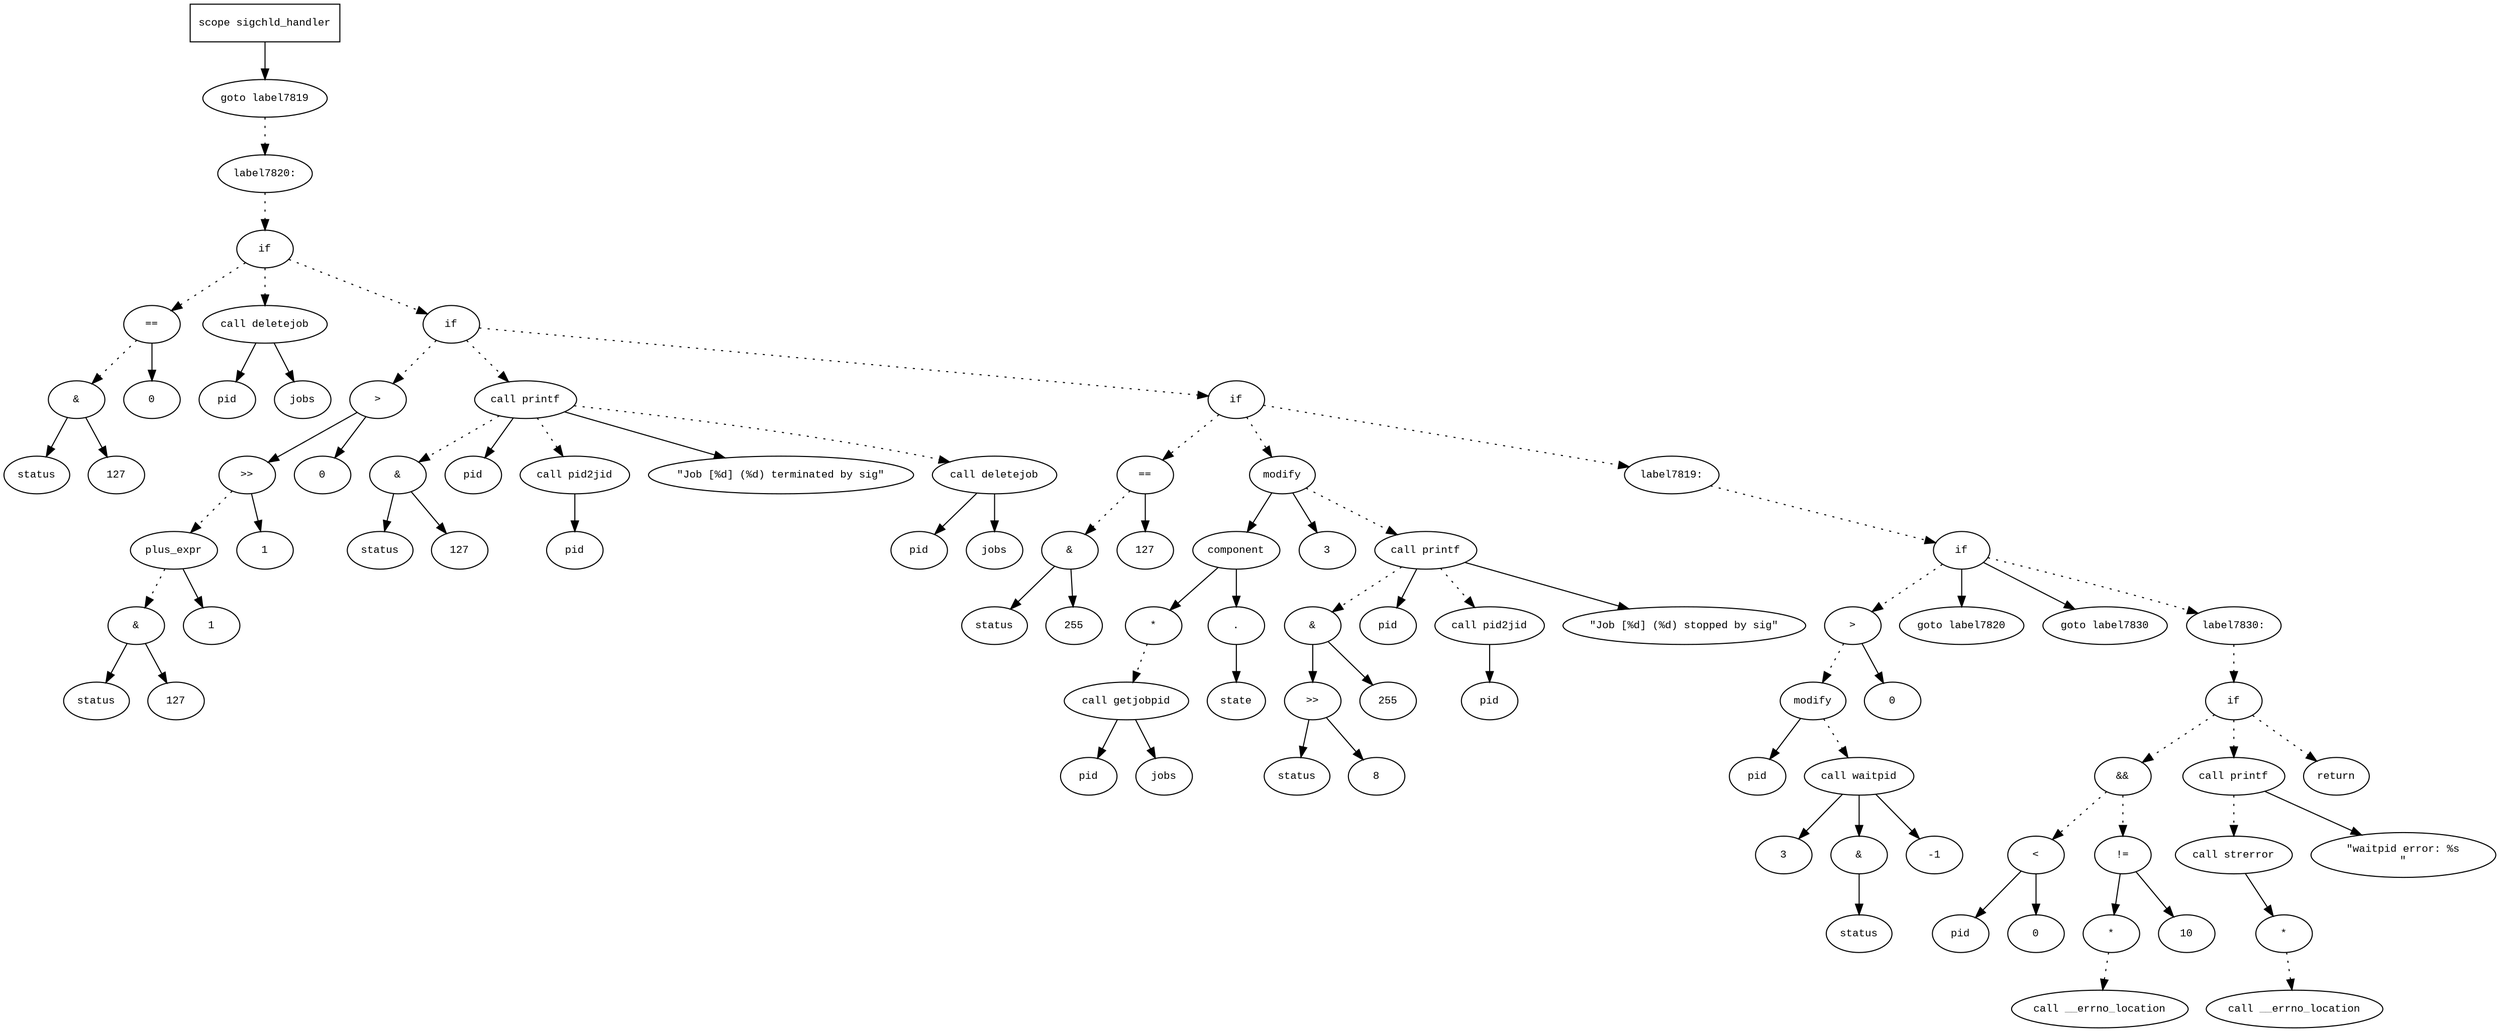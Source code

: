 digraph AST {
  graph [fontname="Times New Roman",fontsize=10];
  node  [fontname="Courier New",fontsize=10];
  edge  [fontname="Times New Roman",fontsize=10];

  node1 [label="scope sigchld_handler",shape=box];
  node2 [label="goto label7819",shape=ellipse];
  node1 -> node2;
  node3 [label="label7820:",shape=ellipse];
  node2 -> node3 [style=dotted];
  node4 [label="if",shape=ellipse];
  node3 -> node4 [style=dotted];
  node5 [label="==",shape=ellipse];
  node6 [label="&",shape=ellipse];
  node7 [label="status",shape=ellipse];
  node6 -> node7;
  node8 [label="127",shape=ellipse];
  node6 -> node8;
  node5 -> node6 [style=dotted];
  node9 [label="0",shape=ellipse];
  node5 -> node9;
  node4 -> node5 [style=dotted];
  node10 [label="call deletejob",shape=ellipse];
  node11 [label="pid",shape=ellipse];
  node10 -> node11;
  node12 [label="jobs",shape=ellipse];
  node10 -> node12;
  node4 -> node10 [style=dotted];
  node13 [label="if",shape=ellipse];
  node4 -> node13 [style=dotted];
  node14 [label=">",shape=ellipse];
  node15 [label=">>",shape=ellipse];
  node16 [label="plus_expr",shape=ellipse];
  node17 [label="&",shape=ellipse];
  node18 [label="status",shape=ellipse];
  node17 -> node18;
  node19 [label="127",shape=ellipse];
  node17 -> node19;
  node16 -> node17 [style=dotted];
  node20 [label="1",shape=ellipse];
  node16 -> node20;
  node15 -> node16 [style=dotted];
  node21 [label="1",shape=ellipse];
  node15 -> node21;
  node14 -> node15;
  node22 [label="0",shape=ellipse];
  node14 -> node22;
  node13 -> node14 [style=dotted];
  node23 [label="call printf",shape=ellipse];
  node24 [label="&",shape=ellipse];
  node25 [label="status",shape=ellipse];
  node24 -> node25;
  node26 [label="127",shape=ellipse];
  node24 -> node26;
  node23 -> node24 [style=dotted];
  node27 [label="pid",shape=ellipse];
  node23 -> node27;
  node28 [label="call pid2jid",shape=ellipse];
  node29 [label="pid",shape=ellipse];
  node28 -> node29;
  node23 -> node28 [style=dotted];
  node30 [label="\"Job [%d] (%d) terminated by sig\"",shape=ellipse];
  node23 -> node30;
  node13 -> node23 [style=dotted];
  node31 [label="call deletejob",shape=ellipse];
  node32 [label="pid",shape=ellipse];
  node31 -> node32;
  node33 [label="jobs",shape=ellipse];
  node31 -> node33;
  node23 -> node31 [style=dotted];
  node34 [label="if",shape=ellipse];
  node13 -> node34 [style=dotted];
  node35 [label="==",shape=ellipse];
  node36 [label="&",shape=ellipse];
  node37 [label="status",shape=ellipse];
  node36 -> node37;
  node38 [label="255",shape=ellipse];
  node36 -> node38;
  node35 -> node36 [style=dotted];
  node39 [label="127",shape=ellipse];
  node35 -> node39;
  node34 -> node35 [style=dotted];
  node40 [label="modify",shape=ellipse];
  node41 [label="component",shape=ellipse];
  node40 -> node41;
  node42 [label="*",shape=ellipse];
  node43 [label="call getjobpid",shape=ellipse];
  node44 [label="pid",shape=ellipse];
  node43 -> node44;
  node45 [label="jobs",shape=ellipse];
  node43 -> node45;
  node42 -> node43 [style=dotted];
  node41 -> node42;
  node46 [label=".",shape=ellipse];
  node41 -> node46;
  node47 [label="state",shape=ellipse];
  node46 -> node47;
  node48 [label="3",shape=ellipse];
  node40 -> node48;
  node34 -> node40 [style=dotted];
  node49 [label="call printf",shape=ellipse];
  node50 [label="&",shape=ellipse];
  node51 [label=">>",shape=ellipse];
  node52 [label="status",shape=ellipse];
  node51 -> node52;
  node53 [label="8",shape=ellipse];
  node51 -> node53;
  node50 -> node51;
  node54 [label="255",shape=ellipse];
  node50 -> node54;
  node49 -> node50 [style=dotted];
  node55 [label="pid",shape=ellipse];
  node49 -> node55;
  node56 [label="call pid2jid",shape=ellipse];
  node57 [label="pid",shape=ellipse];
  node56 -> node57;
  node49 -> node56 [style=dotted];
  node58 [label="\"Job [%d] (%d) stopped by sig\"",shape=ellipse];
  node49 -> node58;
  node40 -> node49 [style=dotted];
  node59 [label="label7819:",shape=ellipse];
  node34 -> node59 [style=dotted];
  node60 [label="if",shape=ellipse];
  node59 -> node60 [style=dotted];
  node61 [label=">",shape=ellipse];
  node62 [label="modify",shape=ellipse];
  node63 [label="pid",shape=ellipse];
  node62 -> node63;
  node64 [label="call waitpid",shape=ellipse];
  node65 [label="3",shape=ellipse];
  node64 -> node65;
  node66 [label="&",shape=ellipse];
  node64 -> node66;
  node67 [label="status",shape=ellipse];
  node66 -> node67;
  node68 [label="-1",shape=ellipse];
  node64 -> node68;
  node62 -> node64 [style=dotted];
  node61 -> node62 [style=dotted];
  node69 [label="0",shape=ellipse];
  node61 -> node69;
  node60 -> node61 [style=dotted];
  node70 [label="goto label7820",shape=ellipse];
  node60 -> node70;
  node71 [label="goto label7830",shape=ellipse];
  node60 -> node71;
  node72 [label="label7830:",shape=ellipse];
  node60 -> node72 [style=dotted];
  node73 [label="if",shape=ellipse];
  node72 -> node73 [style=dotted];
  node74 [label="&&",shape=ellipse];
  node75 [label="<",shape=ellipse];
  node76 [label="pid",shape=ellipse];
  node75 -> node76;
  node77 [label="0",shape=ellipse];
  node75 -> node77;
  node74 -> node75 [style=dotted];
  node78 [label="!=",shape=ellipse];
  node79 [label="*",shape=ellipse];
  node80 [label="call __errno_location",shape=ellipse];
  node79 -> node80 [style=dotted];
  node78 -> node79;
  node81 [label="10",shape=ellipse];
  node78 -> node81;
  node74 -> node78 [style=dotted];
  node73 -> node74 [style=dotted];
  node82 [label="call printf",shape=ellipse];
  node83 [label="call strerror",shape=ellipse];
  node84 [label="*",shape=ellipse];
  node85 [label="call __errno_location",shape=ellipse];
  node84 -> node85 [style=dotted];
  node83 -> node84;
  node82 -> node83 [style=dotted];
  node86 [label="\"waitpid error: %s
\"",shape=ellipse];
  node82 -> node86;
  node73 -> node82 [style=dotted];
  node87 [label="return",shape=ellipse];
  node73 -> node87 [style=dotted];
} 